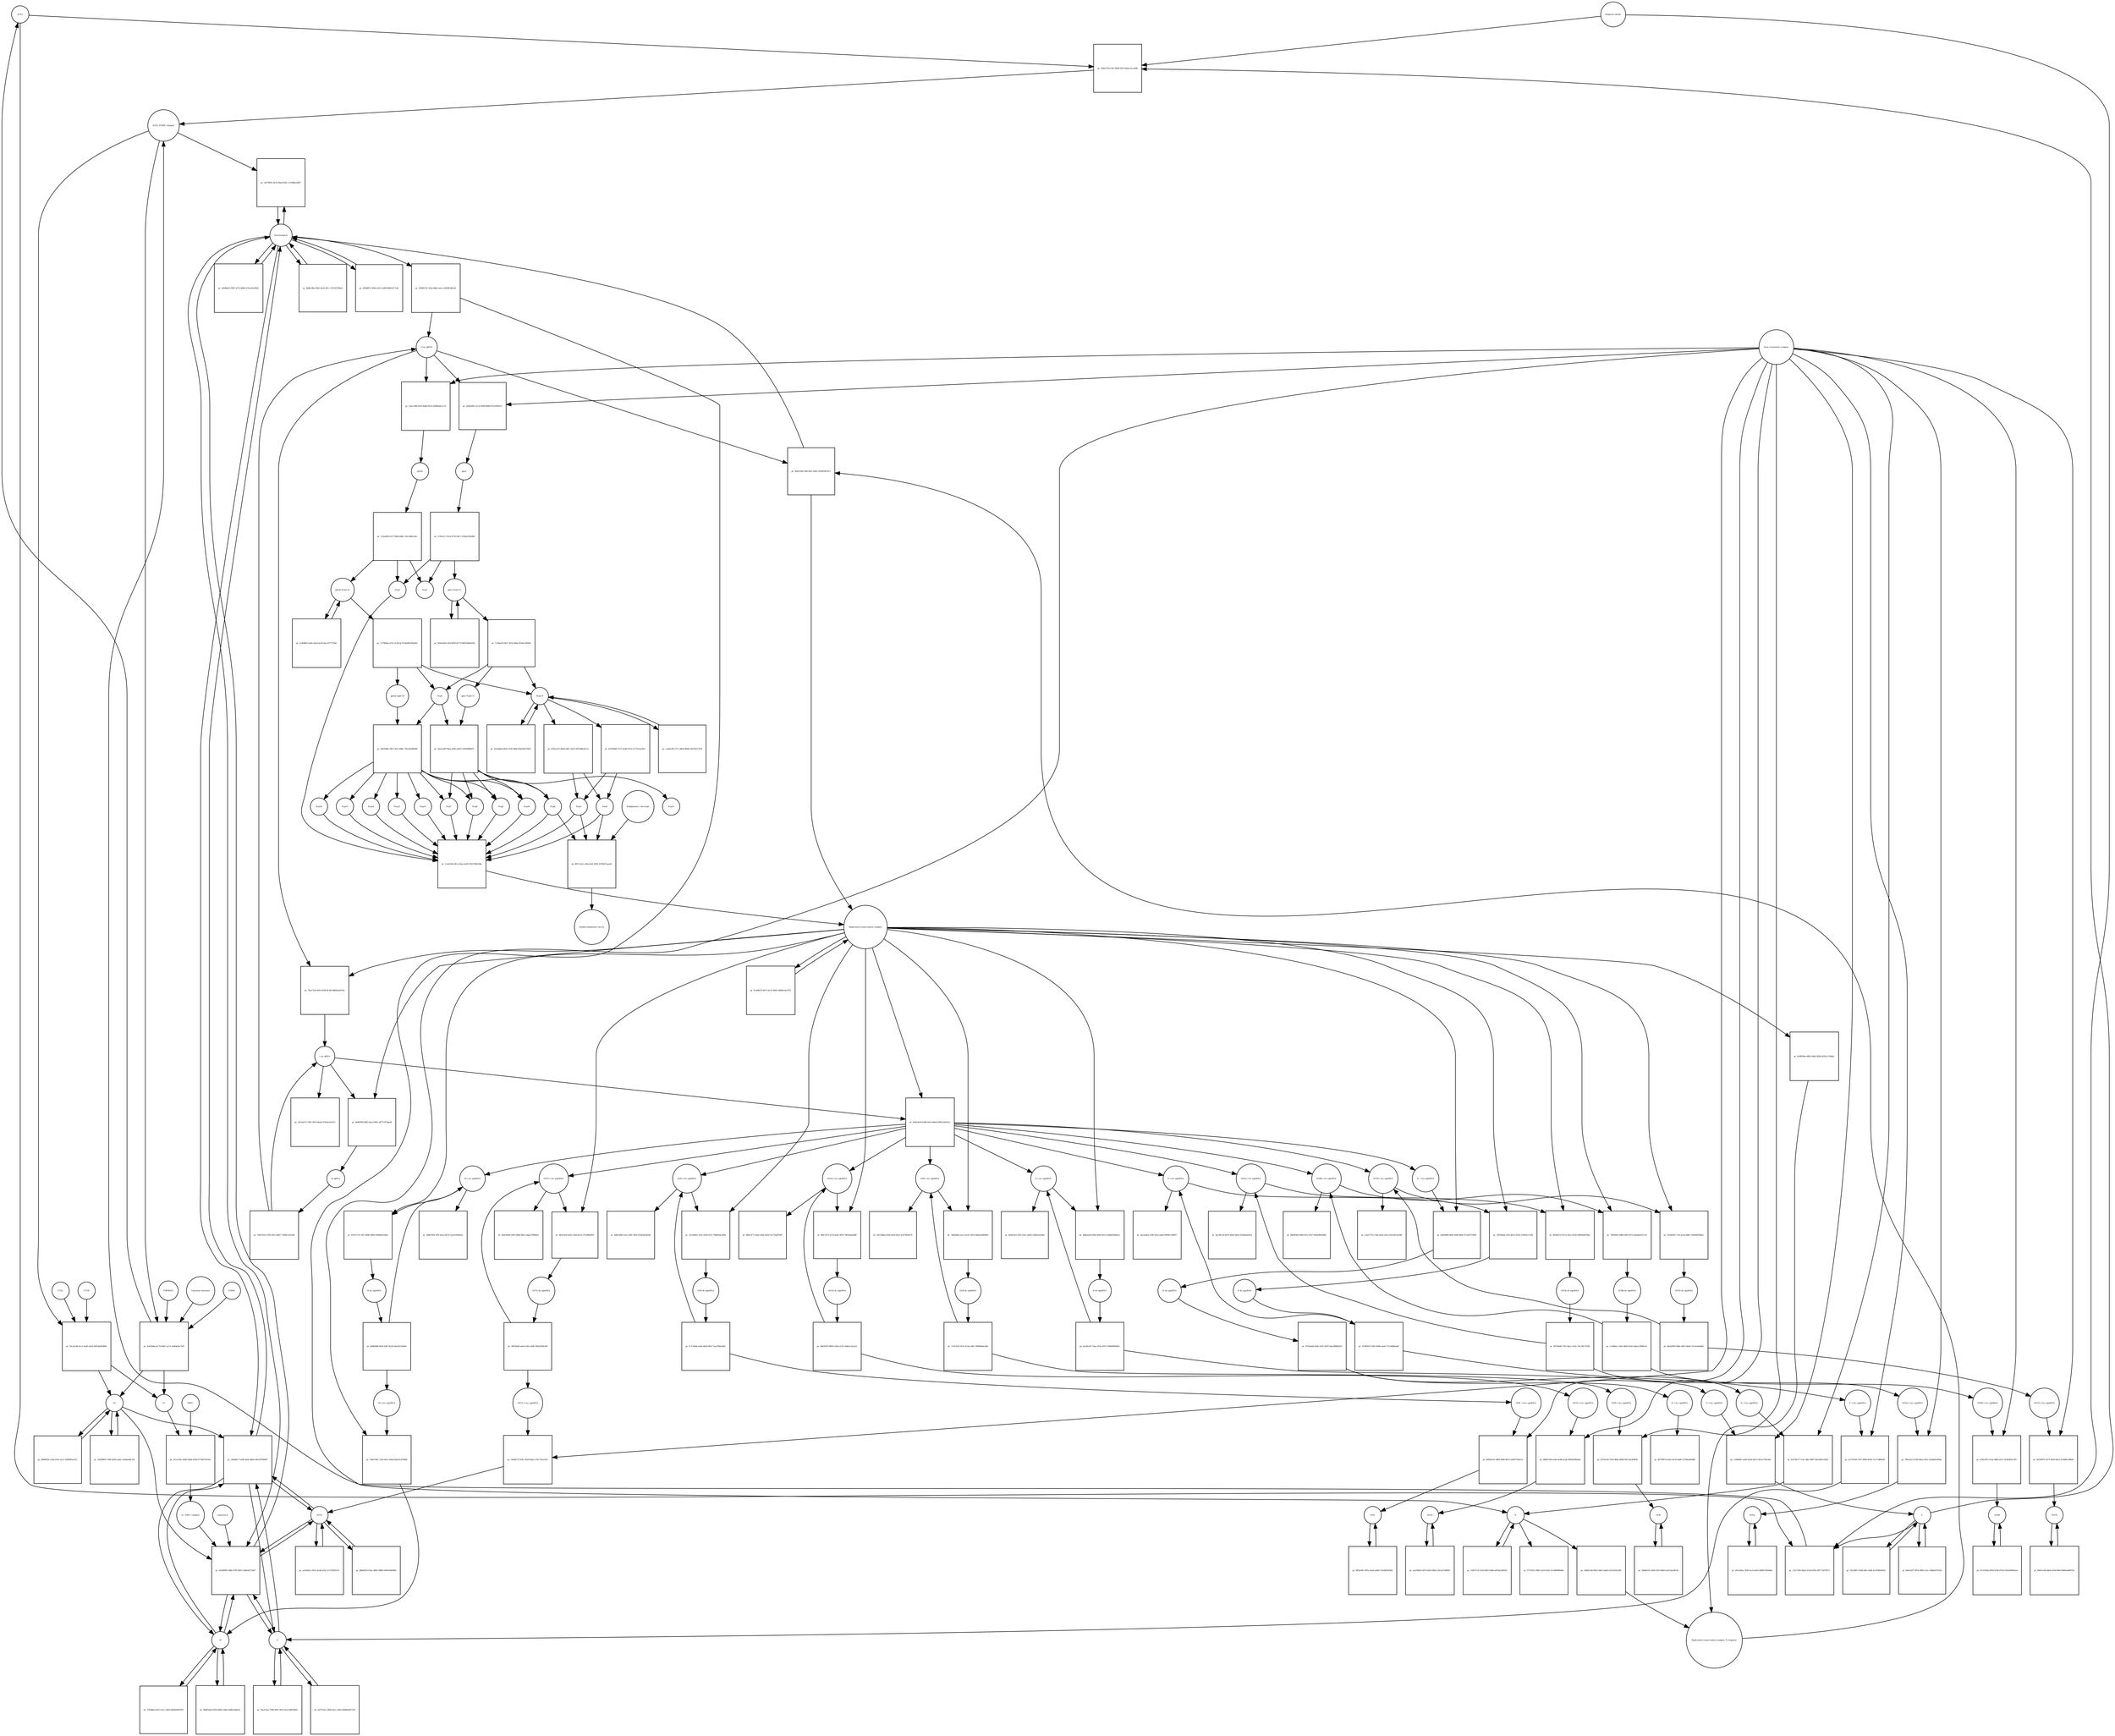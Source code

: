 strict digraph  {
ACE2 [annotation="", bipartite=0, cls=macromolecule, fontsize=4, label=ACE2, shape=circle];
"pr_92de2729-cdfc-4b9d-93e5-8afaa1eca6d6" [annotation="", bipartite=1, cls=process, fontsize=4, label="pr_92de2729-cdfc-4b9d-93e5-8afaa1eca6d6", shape=square];
"ACE2_SPIKE complex" [annotation="", bipartite=0, cls=complex, fontsize=4, label="ACE2_SPIKE complex", shape=circle];
"Heparan sulfate" [annotation="urn_miriam_obo.chebi_CHEBI%3A28815", bipartite=0, cls="simple chemical", fontsize=4, label="Heparan sulfate", shape=circle];
S [annotation=urn_miriam_uniprot_P0DTC2, bipartite=0, cls=macromolecule, fontsize=4, label=S, shape=circle];
Nucleocapsid [annotation="urn_miriam_obo.go_GO%3A0019013", bipartite=0, cls=complex, fontsize=4, label=Nucleocapsid, shape=circle];
"pr_2af7499c-8e35-46ed-82b1-31296be1dbf7" [annotation="", bipartite=1, cls=process, fontsize=4, label="pr_2af7499c-8e35-46ed-82b1-31296be1dbf7", shape=square];
"pr_03c5a1d6-9cc2-4a6f-ad24-2965da693869" [annotation="", bipartite=1, cls=process, fontsize=4, label="pr_03c5a1d6-9cc2-4a6f-ad24-2965da693869", shape=square];
S2 [annotation=urn_miriam_interpro_IPR002552, bipartite=0, cls=macromolecule, fontsize=4, label=S2, shape=circle];
CTSB [annotation="", bipartite=0, cls=macromolecule, fontsize=4, label=CTSB, shape=circle];
CTSL [annotation="", bipartite=0, cls=macromolecule, fontsize=4, label=CTSL, shape=circle];
S1 [annotation=urn_miriam_interpro_IPR002551, bipartite=0, cls=macromolecule, fontsize=4, label=S1, shape=circle];
"pr_115c7d05-8ab2-41dd-b59e-d9717547f073" [annotation="", bipartite=1, cls=process, fontsize=4, label="pr_115c7d05-8ab2-41dd-b59e-d9717547f073", shape=square];
"pr_410090f9-c8db-47f9-9263-238a442756d7" [annotation="", bipartite=1, cls=process, fontsize=4, label="pr_410090f9-c8db-47f9-9263-238a442756d7", shape=square];
cholesterol [annotation="urn_miriam_obo.chebi_CHEBI%3A16113", bipartite=0, cls="simple chemical", fontsize=4, label=cholesterol, shape=circle];
"S1_NRP1 complex" [annotation="", bipartite=0, cls=complex, fontsize=4, label="S1_NRP1 complex", shape=circle];
E [annotation=urn_miriam_uniprot_P0DTC4, bipartite=0, cls=macromolecule, fontsize=4, label=E, shape=circle];
M [annotation=urn_miriam_uniprot_P0DTC5, bipartite=0, cls=macromolecule, fontsize=4, label=M, shape=circle];
Orf7a [annotation=urn_miriam_uniprot_P0DTC7, bipartite=0, cls=macromolecule, fontsize=4, label=Orf7a, shape=circle];
"pr_05460132-162d-4b8e-aaa1-a503853dfc40" [annotation="", bipartite=1, cls=process, fontsize=4, label="pr_05460132-162d-4b8e-aaa1-a503853dfc40", shape=square];
"(+)ss gRNA" [annotation=urn_miriam_refseq_NC_045512, bipartite=0, cls="nucleic acid feature", fontsize=4, label="(+)ss gRNA", shape=circle];
N [annotation=urn_miriam_uniprot_P0DTC9, bipartite=0, cls="macromolecule multimer", fontsize=4, label=N, shape=circle];
"pr_6b80c80e-f902-4a24-9f1c-11fc62578be4" [annotation="", bipartite=1, cls=process, fontsize=4, label="pr_6b80c80e-f902-4a24-9f1c-11fc62578be4", shape=square];
"pr_d93bf87e-209a-42cf-a2d8-ffb603217c8c" [annotation="", bipartite=1, cls=process, fontsize=4, label="pr_d93bf87e-209a-42cf-a2d8-ffb603217c8c", shape=square];
"pr_f7531812-f865-4218-b261-9c5d6686b66e" [annotation="", bipartite=1, cls=process, fontsize=4, label="pr_f7531812-f865-4218-b261-9c5d6686b66e", shape=square];
"pr_c5d071c8-21fd-4087-b44b-a8f3ab1d8303" [annotation="", bipartite=1, cls=process, fontsize=4, label="pr_c5d071c8-21fd-4087-b44b-a8f3ab1d8303", shape=square];
"N (+)ss sgmRNA" [annotation=urn_miriam_ncbigene_43740575, bipartite=0, cls="nucleic acid feature", fontsize=4, label="N (+)ss sgmRNA", shape=circle];
"pr_81278e77-7c6c-4bfc-8897-05e5db513d1b" [annotation="", bipartite=1, cls=process, fontsize=4, label="pr_81278e77-7c6c-4bfc-8897-05e5db513d1b", shape=square];
"Host translation complex" [annotation="urn_miriam_obo.go_GO%3A0070992", bipartite=0, cls=complex, fontsize=4, label="Host translation complex", shape=circle];
"pr_ad38b9e3-9967-471f-b688-47dce34c0822" [annotation="", bipartite=1, cls=process, fontsize=4, label="pr_ad38b9e3-9967-471f-b688-47dce34c0822", shape=square];
"pr_b1d55bbe-8c74-44b7-a27a-3e9fde9a7169" [annotation="", bipartite=1, cls=process, fontsize=4, label="pr_b1d55bbe-8c74-44b7-a27a-3e9fde9a7169", shape=square];
FURIN [annotation="", bipartite=0, cls=macromolecule, fontsize=4, label=FURIN, shape=circle];
TMPRSS2 [annotation="", bipartite=0, cls=macromolecule, fontsize=4, label=TMPRSS2, shape=circle];
"Camostat mesylate" [annotation="urn_miriam_pubchem.compound_2536", bipartite=0, cls="simple chemical", fontsize=4, label="Camostat mesylate", shape=circle];
"pr_fb0b853e-c2d4-433c-a2c1-45fd3feae51c" [annotation="", bipartite=1, cls=process, fontsize=4, label="pr_fb0b853e-c2d4-433c-a2c1-45fd3feae51c", shape=square];
"Replication transcription complex_N oligomer" [annotation="", bipartite=0, cls=complex, fontsize=4, label="Replication transcription complex_N oligomer", shape=circle];
"pr_9041f34b-1f80-4fa1-a685-5fedf59b79c3" [annotation="", bipartite=1, cls=process, fontsize=4, label="pr_9041f34b-1f80-4fa1-a685-5fedf59b79c3", shape=square];
"Replication transcription complex" [annotation="", bipartite=0, cls=complex, fontsize=4, label="Replication transcription complex", shape=circle];
"pr_24afb9c7-e280-426a-88e0-e8e30790b9f7" [annotation="", bipartite=1, cls=process, fontsize=4, label="pr_24afb9c7-e280-426a-88e0-e8e30790b9f7", shape=square];
"pr_7bd36802-576b-4a95-aa62-1e0aba4dc7dc" [annotation="", bipartite=1, cls=process, fontsize=4, label="pr_7bd36802-576b-4a95-aa62-1e0aba4dc7dc", shape=square];
"pp1a Nsp3-11" [annotation=urn_miriam_uniprot_P0DTC1, bipartite=0, cls=macromolecule, fontsize=4, label="pp1a Nsp3-11", shape=circle];
"pr_7c5becf0-d417-4f32-b64e-ff2ebc18039c" [annotation="", bipartite=1, cls=process, fontsize=4, label="pr_7c5becf0-d417-4f32-b64e-ff2ebc18039c", shape=square];
"pp1a Nsp6-11" [annotation=urn_miriam_uniprot_P0DTC1, bipartite=0, cls=macromolecule, fontsize=4, label="pp1a Nsp6-11", shape=circle];
"Nsp3-4" [annotation="urn_miriam_ncbiprotein_YP_009725299|urn_miriam_ncbiprotein_YP_009725300", bipartite=0, cls=macromolecule, fontsize=4, label="Nsp3-4", shape=circle];
Nsp5 [annotation=urn_miriam_ncbiprotein_YP_009725301, bipartite=0, cls="macromolecule multimer", fontsize=4, label=Nsp5, shape=circle];
"Endoplasmic reticulum" [annotation="urn_miriam_obo.go_GO%3A0005783", bipartite=0, cls=complex, fontsize=4, label="Endoplasmic reticulum", shape=circle];
"pr_887c1a22-c49a-4ef1-9f58-1076b57aaa2b" [annotation="", bipartite=1, cls=process, fontsize=4, label="pr_887c1a22-c49a-4ef1-9f58-1076b57aaa2b", shape=square];
"Double-membrane vesicle" [annotation="urn_miriam_obo.go_GO%3A0039718", bipartite=0, cls=complex, fontsize=4, label="Double-membrane vesicle", shape=circle];
Nsp4 [annotation=urn_miriam_ncbiprotein_YP_009725300, bipartite=0, cls=macromolecule, fontsize=4, label=Nsp4, shape=circle];
Nsp3 [annotation=urn_miriam_ncbiprotein_YP_009725299, bipartite=0, cls=macromolecule, fontsize=4, label=Nsp3, shape=circle];
Nsp6 [annotation=urn_miriam_ncbiprotein_YP_009725302, bipartite=0, cls=macromolecule, fontsize=4, label=Nsp6, shape=circle];
"pr_92b22e64-12fd-4639-8173-94025bbb4104" [annotation="", bipartite=1, cls=process, fontsize=4, label="pr_92b22e64-12fd-4639-8173-94025bbb4104", shape=square];
"pr_cae9e285-f771-48a9-80db-a45f7fb11974" [annotation="", bipartite=1, cls=process, fontsize=4, label="pr_cae9e285-f771-48a9-80db-a45f7fb11974", shape=square];
"pp1ab Nsp3-16" [annotation=urn_miriam_uniprot_P0DTD1, bipartite=0, cls=macromolecule, fontsize=4, label="pp1ab Nsp3-16", shape=circle];
"pr_ec4b86f3-ed2e-4ea6-be19-deccd77170a6" [annotation="", bipartite=1, cls=process, fontsize=4, label="pr_ec4b86f3-ed2e-4ea6-be19-deccd77170a6", shape=square];
"pr_1170fd4a-a741-413b-9c70-8eb9d339a042" [annotation="", bipartite=1, cls=process, fontsize=4, label="pr_1170fd4a-a741-413b-9c70-8eb9d339a042", shape=square];
"pp1ab nsp6-16" [annotation=urn_miriam_uniprot_P0DTD1, bipartite=0, cls=macromolecule, fontsize=4, label="pp1ab nsp6-16", shape=circle];
"pr_57fa8bea-82c2-4ccc-bd1f-dfd26e605593" [annotation="", bipartite=1, cls=process, fontsize=4, label="pr_57fa8bea-82c2-4ccc-bd1f-dfd26e605593", shape=square];
"pr_76a1cfaa-759d-4947-847e-0cac5867bb01" [annotation="", bipartite=1, cls=process, fontsize=4, label="pr_76a1cfaa-759d-4947-847e-0cac5867bb01", shape=square];
"pr_bb4a5ef7-0f54-4f06-a31a-1ddbad7f1d24" [annotation="", bipartite=1, cls=process, fontsize=4, label="pr_bb4a5ef7-0f54-4f06-a31a-1ddbad7f1d24", shape=square];
"pr_9bd91de0-9356-4000-a3bb-2ad8a1fb8c01" [annotation="", bipartite=1, cls=process, fontsize=4, label="pr_9bd91de0-9356-4000-a3bb-2ad8a1fb8c01", shape=square];
"pr_a0755321-58d5-42cc-a403-9b40d2a67150" [annotation="", bipartite=1, cls=process, fontsize=4, label="pr_a0755321-58d5-42cc-a403-9b40d2a67150", shape=square];
"pr_f3a18f01-05dd-4f4c-ba8f-4c5f386a9422" [annotation="", bipartite=1, cls=process, fontsize=4, label="pr_f3a18f01-05dd-4f4c-ba8f-4c5f386a9422", shape=square];
"pr_ac8e062c-81b1-4cd6-a5ef-213720f503c5" [annotation="", bipartite=1, cls=process, fontsize=4, label="pr_ac8e062c-81b1-4cd6-a5ef-213720f503c5", shape=square];
Orf6 [annotation=urn_miriam_uniprot_P0DTC6, bipartite=0, cls=macromolecule, fontsize=4, label=Orf6, shape=circle];
"pr_8f62e69c-995c-4eed-a49b-7fa38493436d" [annotation="", bipartite=1, cls=process, fontsize=4, label="pr_8f62e69c-995c-4eed-a49b-7fa38493436d", shape=square];
Orf3a [annotation=urn_miriam_uniprot_P0DTC3, bipartite=0, cls=macromolecule, fontsize=4, label=Orf3a, shape=circle];
"pr_601a38aa-764f-4ccb-ab45-bb981345b0da" [annotation="", bipartite=1, cls=process, fontsize=4, label="pr_601a38aa-764f-4ccb-ab45-bb981345b0da", shape=square];
Orf8 [annotation=urn_miriam_uniprot_P0DTC8, bipartite=0, cls=macromolecule, fontsize=4, label=Orf8, shape=circle];
"pr_58bdb1f4-5eb6-4355-84b3-eaf1d2e38e3b" [annotation="", bipartite=1, cls=process, fontsize=4, label="pr_58bdb1f4-5eb6-4355-84b3-eaf1d2e38e3b", shape=square];
Orf9b [annotation=urn_miriam_uniprot_P0DTD2, bipartite=0, cls=macromolecule, fontsize=4, label=Orf9b, shape=circle];
"pr_d7c035bd-4050-4706-87d5-625e06066aad" [annotation="", bipartite=1, cls=process, fontsize=4, label="pr_d7c035bd-4050-4706-87d5-625e06066aad", shape=square];
Orf14 [annotation=urn_miriam_uniprot_P0DTD3, bipartite=0, cls=macromolecule, fontsize=4, label=Orf14, shape=circle];
"pr_eac89b26-4470-4435-8bd1-d5c6a75df683" [annotation="", bipartite=1, cls=process, fontsize=4, label="pr_eac89b26-4470-4435-8bd1-d5c6a75df683", shape=square];
Orf7b [annotation=urn_miriam_uniprot_P0DTD8, bipartite=0, cls=macromolecule, fontsize=4, label=Orf7b, shape=circle];
"pr_6405ca46-ddeb-4434-88ef-6bb9ea8d979c" [annotation="", bipartite=1, cls=process, fontsize=4, label="pr_6405ca46-ddeb-4434-88ef-6bb9ea8d979c", shape=square];
"pr_d8bef918-63ea-4683-9880-e9041046f0dd" [annotation="", bipartite=1, cls=process, fontsize=4, label="pr_d8bef918-63ea-4683-9880-e9041046f0dd", shape=square];
"M (+)ss sgmRNA" [annotation="", bipartite=0, cls="nucleic acid feature", fontsize=4, label="M (+)ss sgmRNA", shape=circle];
"pr_70da794a-72e0-44ce-93a8-9ab33cd7b9bd" [annotation="", bipartite=1, cls=process, fontsize=4, label="pr_70da794a-72e0-44ce-93a8-9ab33cd7b9bd", shape=square];
"E (+)ss sgmRNA" [annotation="", bipartite=0, cls="nucleic acid feature", fontsize=4, label="E (+)ss sgmRNA", shape=circle];
"pr_2c27014d-7457-4946-8cb9-72c7cdf8fe4f" [annotation="", bipartite=1, cls=process, fontsize=4, label="pr_2c27014d-7457-4946-8cb9-72c7cdf8fe4f", shape=square];
"S (+)ss sgmRNA" [annotation="", bipartite=0, cls="nucleic acid feature", fontsize=4, label="S (+)ss sgmRNA", shape=circle];
"pr_ce844fdc-aa60-45e6-bb13-30e1e73b15be" [annotation="", bipartite=1, cls=process, fontsize=4, label="pr_ce844fdc-aa60-45e6-bb13-30e1e73b15be", shape=square];
"Orf7a (+)ss sgmRNA" [annotation="", bipartite=0, cls="nucleic acid feature", fontsize=4, label="Orf7a (+)ss sgmRNA", shape=circle];
"pr_1de8b773-93fc-45e0-84a3-c18c755a1422" [annotation="", bipartite=1, cls=process, fontsize=4, label="pr_1de8b773-93fc-45e0-84a3-c18c755a1422", shape=square];
"Orf6  (+)ss sgmRNA" [annotation="", bipartite=0, cls="nucleic acid feature", fontsize=4, label="Orf6  (+)ss sgmRNA", shape=circle];
"pr_6d5de510-28b6-4840-8fc0-2edf573b41cb" [annotation="", bipartite=1, cls=process, fontsize=4, label="pr_6d5de510-28b6-4840-8fc0-2edf573b41cb", shape=square];
"Orf3a (+)ss sgmRNA" [annotation="", bipartite=0, cls="nucleic acid feature", fontsize=4, label="Orf3a (+)ss sgmRNA", shape=circle];
"pr_7fbee2a3-d744-46ea-93a1-d22bb6cf85ba" [annotation="", bipartite=1, cls=process, fontsize=4, label="pr_7fbee2a3-d744-46ea-93a1-d22bb6cf85ba", shape=square];
"Orf8 (+)ss sgmRNA" [annotation="", bipartite=0, cls="nucleic acid feature", fontsize=4, label="Orf8 (+)ss sgmRNA", shape=circle];
"pr_f5541e5d-7454-4b6e-80b0-687a3e26983b" [annotation="", bipartite=1, cls=process, fontsize=4, label="pr_f5541e5d-7454-4b6e-80b0-687a3e26983b", shape=square];
"Orf9b (+)ss sgmRNA" [annotation="", bipartite=0, cls="nucleic acid feature", fontsize=4, label="Orf9b (+)ss sgmRNA", shape=circle];
"pr_e59a1952-41ae-48d2-b27c-d14e0b3ccff2" [annotation="", bipartite=1, cls=process, fontsize=4, label="pr_e59a1952-41ae-48d2-b27c-d14e0b3ccff2", shape=square];
"Orf14 (+)ss sgmRNA" [annotation="", bipartite=0, cls="nucleic acid feature", fontsize=4, label="Orf14 (+)ss sgmRNA", shape=circle];
"pr_db6913d5-ee8a-4e68-acd4-81fb4254ba6d" [annotation="", bipartite=1, cls=process, fontsize=4, label="pr_db6913d5-ee8a-4e68-acd4-81fb4254ba6d", shape=square];
"Orf7b (+)ss sgmRNA" [annotation="", bipartite=0, cls="nucleic acid feature", fontsize=4, label="Orf7b (+)ss sgmRNA", shape=circle];
"pr_94356075-2f71-40af-9ec0-2c0496c3866d" [annotation="", bipartite=1, cls=process, fontsize=4, label="pr_94356075-2f71-40af-9ec0-2c0496c3866d", shape=square];
"(-)ss gRNA" [annotation=urn_miriam_refseq_NC_045512, bipartite=0, cls="nucleic acid feature", fontsize=4, label="(-)ss gRNA", shape=circle];
"pr_2b7ea672-7b9c-4419-8aa8-374c6e1b147c" [annotation="", bipartite=1, cls=process, fontsize=4, label="pr_2b7ea672-7b9c-4419-8aa8-374c6e1b147c", shape=square];
"pr_e9b65c4d-9632-44b1-bab8-a3512643cf80" [annotation="", bipartite=1, cls=process, fontsize=4, label="pr_e9b65c4d-9632-44b1-bab8-a3512643cf80", shape=square];
"pr_7ba172ef-491d-4354-8c48-08dd5eaf210a" [annotation="", bipartite=1, cls=process, fontsize=4, label="pr_7ba172ef-491d-4354-8c48-08dd5eaf210a", shape=square];
"M (-)ss sgmRNA" [annotation=urn_miriam_ncbigene_43740571, bipartite=0, cls="nucleic acid feature", fontsize=4, label="M (-)ss sgmRNA", shape=circle];
"pr_a9bb7095-3f5f-4e1a-b974-5a1d145db5a5" [annotation="", bipartite=1, cls=process, fontsize=4, label="pr_a9bb7095-3f5f-4e1a-b974-5a1d145db5a5", shape=square];
"E (-)ss sgmRNA" [annotation=urn_miriam_ncbigene_43740570, bipartite=0, cls="nucleic acid feature", fontsize=4, label="E (-)ss sgmRNA", shape=circle];
"pr_ab12a8e6-149f-432a-a6eb-f0696c168957" [annotation="", bipartite=1, cls=process, fontsize=4, label="pr_ab12a8e6-149f-432a-a6eb-f0696c168957", shape=square];
"S (-)ss sgmRNA" [annotation="", bipartite=0, cls="nucleic acid feature", fontsize=4, label="S (-)ss sgmRNA", shape=circle];
"pr_deb9c422-f5f5-43ac-a858-ce0bfa2429ef" [annotation="", bipartite=1, cls=process, fontsize=4, label="pr_deb9c422-f5f5-43ac-a858-ce0bfa2429ef", shape=square];
"Orf7a (-)ss sgmRNA" [annotation="", bipartite=0, cls="nucleic acid feature", fontsize=4, label="Orf7a (-)ss sgmRNA", shape=circle];
"pr_de0cd49d-2403-49be-8fb1-a4ae2780092e" [annotation="", bipartite=1, cls=process, fontsize=4, label="pr_de0cd49d-2403-49be-8fb1-a4ae2780092e", shape=square];
"Orf6 (-)ss sgmRNA" [annotation="", bipartite=0, cls="nucleic acid feature", fontsize=4, label="Orf6 (-)ss sgmRNA", shape=circle];
"pr_6dbc5b8f-e14c-428c-9935-f5045822ba8f" [annotation="", bipartite=1, cls=process, fontsize=4, label="pr_6dbc5b8f-e14c-428c-9935-f5045822ba8f", shape=square];
"Orf3a (-)ss sgmRNA" [annotation="", bipartite=0, cls="nucleic acid feature", fontsize=4, label="Orf3a (-)ss sgmRNA", shape=circle];
"pr_bec96c56-8076-48e9-9a9f-6256bfa42fcb" [annotation="", bipartite=1, cls=process, fontsize=4, label="pr_bec96c56-8076-48e9-9a9f-6256bfa42fcb", shape=square];
"Orf8 (-)ss sgmRNA" [annotation="", bipartite=0, cls="nucleic acid feature", fontsize=4, label="Orf8 (-)ss sgmRNA", shape=circle];
"pr_4457adba-63d4-4e6f-b522-fa3f78fa0f79" [annotation="", bipartite=1, cls=process, fontsize=4, label="pr_4457adba-63d4-4e6f-b522-fa3f78fa0f79", shape=square];
"Orf9b (-)ss sgmRNA" [annotation="", bipartite=0, cls="nucleic acid feature", fontsize=4, label="Orf9b (-)ss sgmRNA", shape=circle];
"pr_f8d583b9-46f8-4f1e-9527-0faa084568fb" [annotation="", bipartite=1, cls=process, fontsize=4, label="pr_f8d583b9-46f8-4f1e-9527-0faa084568fb", shape=square];
"Orf14 (-)ss sgmRNA" [annotation="", bipartite=0, cls="nucleic acid feature", fontsize=4, label="Orf14 (-)ss sgmRNA", shape=circle];
"pr_96bc9171-b0af-434e-bf34-c4c75adf7b67" [annotation="", bipartite=1, cls=process, fontsize=4, label="pr_96bc9171-b0af-434e-bf34-c4c75adf7b67", shape=square];
"Orf7b (-)ss sgmRNA" [annotation="", bipartite=0, cls="nucleic acid feature", fontsize=4, label="Orf7b (-)ss sgmRNA", shape=circle];
"pr_e3ae7753-1344-4e85-a91a-435cbfceb388" [annotation="", bipartite=1, cls=process, fontsize=4, label="pr_e3ae7753-1344-4e85-a91a-435cbfceb388", shape=square];
"pr_bb4f2656-dbf1-4aa3-895c-4f77cd72dadd" [annotation="", bipartite=1, cls=process, fontsize=4, label="pr_bb4f2656-dbf1-4aa3-895c-4f77cd72dadd", shape=square];
"ds gRNA" [annotation=urn_miriam_refseq_NC_045512, bipartite=0, cls="nucleic acid feature", fontsize=4, label="ds gRNA", shape=circle];
"pr_85107176-33f1-489e-900b-0589b45cb6ef" [annotation="", bipartite=1, cls=process, fontsize=4, label="pr_85107176-33f1-489e-900b-0589b45cb6ef", shape=square];
"M ds sgmRNA" [annotation="", bipartite=0, cls="nucleic acid feature", fontsize=4, label="M ds sgmRNA", shape=circle];
"pr_293584ad-15f3-4b53-915d-219fb5cc530f" [annotation="", bipartite=1, cls=process, fontsize=4, label="pr_293584ad-15f3-4b53-915d-219fb5cc530f", shape=square];
"E ds sgmRNA" [annotation="", bipartite=0, cls="nucleic acid feature", fontsize=4, label="E ds sgmRNA", shape=circle];
"pr_48fbaee8-649e-40a9-b913-a64be636b6c2" [annotation="", bipartite=1, cls=process, fontsize=4, label="pr_48fbaee8-649e-40a9-b913-a64be636b6c2", shape=square];
"S ds sgmRNA" [annotation="", bipartite=0, cls="nucleic acid feature", fontsize=4, label="S ds sgmRNA", shape=circle];
"pr_881fcbc8-6ebc-45fd-8e33-37fc8fbf2ff3" [annotation="", bipartite=1, cls=process, fontsize=4, label="pr_881fcbc8-6ebc-45fd-8e33-37fc8fbf2ff3", shape=square];
"Orf7a ds sgmRNA" [annotation="", bipartite=0, cls="nucleic acid feature", fontsize=4, label="Orf7a ds sgmRNA", shape=circle];
"pr_2e10dd03-12d1-43fd-9125-76b905ae3f6d" [annotation="", bipartite=1, cls=process, fontsize=4, label="pr_2e10dd03-12d1-43fd-9125-76b905ae3f6d", shape=square];
"Orf6 ds sgmRNA" [annotation="", bipartite=0, cls="nucleic acid feature", fontsize=4, label="Orf6 ds sgmRNA", shape=circle];
"pr_4656d7c6-637a-442c-835b-e883fe6d76be" [annotation="", bipartite=1, cls=process, fontsize=4, label="pr_4656d7c6-637a-442c-835b-e883fe6d76be", shape=square];
"Orf3a ds sgmRNA" [annotation="", bipartite=0, cls="nucleic acid feature", fontsize=4, label="Orf3a ds sgmRNA", shape=circle];
"pr_7d63b8b2-aec3-4c6c-9d55-6be6ee960b93" [annotation="", bipartite=1, cls=process, fontsize=4, label="pr_7d63b8b2-aec3-4c6c-9d55-6be6ee960b93", shape=square];
"Orf8 ds sgmRNA" [annotation="", bipartite=0, cls="nucleic acid feature", fontsize=4, label="Orf8 ds sgmRNA", shape=circle];
"pr_78385bf2-8984-49f3-857a-bbe8a8551531" [annotation="", bipartite=1, cls=process, fontsize=4, label="pr_78385bf2-8984-49f3-857a-bbe8a8551531", shape=square];
"Orf9b ds sgmRNA" [annotation="", bipartite=0, cls="nucleic acid feature", fontsize=4, label="Orf9b ds sgmRNA", shape=circle];
"pr_9bb73f7e-fe7d-4a62-9f36-74f02ebe8d8f" [annotation="", bipartite=1, cls=process, fontsize=4, label="pr_9bb73f7e-fe7d-4a62-9f36-74f02ebe8d8f", shape=square];
"Orf14 ds sgmRNA" [annotation="", bipartite=0, cls="nucleic acid feature", fontsize=4, label="Orf14 ds sgmRNA", shape=circle];
"pr_5f24456f-c742-41ab-9d8c-52609d9586ac" [annotation="", bipartite=1, cls=process, fontsize=4, label="pr_5f24456f-c742-41ab-9d8c-52609d9586ac", shape=square];
"Orf7b ds sgmRNA" [annotation="", bipartite=0, cls="nucleic acid feature", fontsize=4, label="Orf7b ds sgmRNA", shape=circle];
"pr_7db37b53-27b5-4012-8867-7b446732254b" [annotation="", bipartite=1, cls=process, fontsize=4, label="pr_7db37b53-27b5-4012-8867-7b446732254b", shape=square];
"pr_498fdd40-f658-4287-8e26-b4e3f2109a9e" [annotation="", bipartite=1, cls=process, fontsize=4, label="pr_498fdd40-f658-4287-8e26-b4e3f2109a9e", shape=square];
"pr_974f6419-3385-4696-a6a6-7511dd9bedef" [annotation="", bipartite=1, cls=process, fontsize=4, label="pr_974f6419-3385-4696-a6a6-7511dd9bedef", shape=square];
"pr_dc3decf6-73ae-453a-9167-93460f904091" [annotation="", bipartite=1, cls=process, fontsize=4, label="pr_dc3decf6-73ae-453a-9167-93460f904091", shape=square];
"pr_3f818e00-a6e0-4302-af4b-7bfb529d2300" [annotation="", bipartite=1, cls=process, fontsize=4, label="pr_3f818e00-a6e0-4302-af4b-7bfb529d2300", shape=square];
"pr_fc7c4944-ae64-4829-961f-7acd78dc4061" [annotation="", bipartite=1, cls=process, fontsize=4, label="pr_fc7c4944-ae64-4829-961f-7acd78dc4061", shape=square];
"pr_367f44d6-72f3-4dc2-a524-7efc38173356" [annotation="", bipartite=1, cls=process, fontsize=4, label="pr_367f44d6-72f3-4dc2-a524-7efc38173356", shape=square];
"pr_57e47b52-ff16-412d-a38e-7690d9abe28b" [annotation="", bipartite=1, cls=process, fontsize=4, label="pr_57e47b52-ff16-412d-a38e-7690d9abe28b", shape=square];
"pr_c1a8fbec-1642-4b03-8cb5-4daea7b98a7d" [annotation="", bipartite=1, cls=process, fontsize=4, label="pr_c1a8fbec-1642-4b03-8cb5-4daea7b98a7d", shape=square];
"pr_d065047f-8683-43a9-a23f-c6bb2c2ea2a5" [annotation="", bipartite=1, cls=process, fontsize=4, label="pr_d065047f-8683-43a9-a23f-c6bb2c2ea2a5", shape=square];
"pr_d0eef9b9-908e-4087-b6d4-75c0c6da9bf3" [annotation="", bipartite=1, cls=process, fontsize=4, label="pr_d0eef9b9-908e-4087-b6d4-75c0c6da9bf3", shape=square];
"N  (-)ss sgmRNA" [annotation=urn_miriam_ncbigene_43740575, bipartite=0, cls="nucleic acid feature", fontsize=4, label="N  (-)ss sgmRNA", shape=circle];
"pr_fa4d3890-8f83-40df-8dd2-972387376f9f" [annotation="", bipartite=1, cls=process, fontsize=4, label="pr_fa4d3890-8f83-40df-8dd2-972387376f9f", shape=square];
"N ds sgmRNA" [annotation="", bipartite=0, cls="nucleic acid feature", fontsize=4, label="N ds sgmRNA", shape=circle];
"pr_9791ba06-6ed2-4c87-8297-b6cdf8d6f225" [annotation="", bipartite=1, cls=process, fontsize=4, label="pr_9791ba06-6ed2-4c87-8297-b6cdf8d6f225", shape=square];
"N (-)ss sgmRNA" [annotation="", bipartite=0, cls="nucleic acid feature", fontsize=4, label="N (-)ss sgmRNA", shape=circle];
pp1ab [annotation=urn_miriam_uniprot_P0DTD1, bipartite=0, cls=macromolecule, fontsize=4, label=pp1ab, shape=circle];
"pr_152aef49-a527-4b04-bdbc-54ccfd0ec8ac" [annotation="", bipartite=1, cls=process, fontsize=4, label="pr_152aef49-a527-4b04-bdbc-54ccfd0ec8ac", shape=square];
Nsp2 [annotation=urn_miriam_ncbiprotein_YP_009725298, bipartite=0, cls=macromolecule, fontsize=4, label=Nsp2, shape=circle];
Nsp1 [annotation=urn_miriam_ncbiprotein_YP_009725297, bipartite=0, cls=macromolecule, fontsize=4, label=Nsp1, shape=circle];
pp1a [annotation=urn_miriam_uniprot_P0DTC1, bipartite=0, cls=macromolecule, fontsize=4, label=pp1a, shape=circle];
"pr_f135e511-55cd-4720-9dc1-525be354a49d" [annotation="", bipartite=1, cls=process, fontsize=4, label="pr_f135e511-55cd-4720-9dc1-525be354a49d", shape=square];
"pr_feee48a6-d63a-47d2-94bf-65d245475b92" [annotation="", bipartite=1, cls=process, fontsize=4, label="pr_feee48a6-d63a-47d2-94bf-65d245475b92", shape=square];
"pr_0337bb60-7217-4a40-97e0-5c7315ae2fe1" [annotation="", bipartite=1, cls=process, fontsize=4, label="pr_0337bb60-7217-4a40-97e0-5c7315ae2fe1", shape=square];
"pr_87ba5c25-96e8-4461-a625-2f9748de9ccd" [annotation="", bipartite=1, cls=process, fontsize=4, label="pr_87ba5c25-96e8-4461-a625-2f9748de9ccd", shape=square];
"pr_52ea22f9-59ea-4305-a693-cf566386b07f" [annotation="", bipartite=1, cls=process, fontsize=4, label="pr_52ea22f9-59ea-4305-a693-cf566386b07f", shape=square];
Nsp7 [annotation=urn_miriam_ncbiprotein_YP_009725303, bipartite=0, cls=macromolecule, fontsize=4, label=Nsp7, shape=circle];
Nsp8 [annotation=urn_miriam_ncbiprotein_YP_009725304, bipartite=0, cls=macromolecule, fontsize=4, label=Nsp8, shape=circle];
Nsp9 [annotation=urn_miriam_ncbiprotein_YP_009725305, bipartite=0, cls=macromolecule, fontsize=4, label=Nsp9, shape=circle];
Nsp10 [annotation=urn_miriam_ncbiprotein_YP_009725306, bipartite=0, cls=macromolecule, fontsize=4, label=Nsp10, shape=circle];
Nsp11 [annotation=urn_miriam_ncbiprotein_YP_009725312, bipartite=0, cls=macromolecule, fontsize=4, label=Nsp11, shape=circle];
"pr_38e304bc-9fe7-4fc3-9d8c-795cbb38b048" [annotation="", bipartite=1, cls=process, fontsize=4, label="pr_38e304bc-9fe7-4fc3-9d8c-795cbb38b048", shape=square];
Nsp13 [annotation=urn_miriam_ncbiprotein_YP_009725308, bipartite=0, cls=macromolecule, fontsize=4, label=Nsp13, shape=circle];
Nsp12 [annotation=urn_miriam_ncbiprotein_YP_009725307, bipartite=0, cls=macromolecule, fontsize=4, label=Nsp12, shape=circle];
Nsp16 [annotation=urn_miriam_ncbiprotein_YP_009725311, bipartite=0, cls=macromolecule, fontsize=4, label=Nsp16, shape=circle];
Nsp15 [annotation=urn_miriam_ncbiprotein_YP_009725310, bipartite=0, cls=macromolecule, fontsize=4, label=Nsp15, shape=circle];
Nsp14 [annotation=urn_miriam_ncbiprotein_YP_009725309, bipartite=0, cls=macromolecule, fontsize=4, label=Nsp14, shape=circle];
"pr_7ca019e9-0fc2-42aa-a630-39237f48c9da" [annotation="", bipartite=1, cls=process, fontsize=4, label="pr_7ca019e9-0fc2-42aa-a630-39237f48c9da", shape=square];
"pr_a6442d9c-e1cd-4186-8b88-f15cef65fcfc" [annotation="", bipartite=1, cls=process, fontsize=4, label="pr_a6442d9c-e1cd-4186-8b88-f15cef65fcfc", shape=square];
"pr_c0acc69b-efc6-4ad6-9e33-d2d0ba421cc6" [annotation="", bipartite=1, cls=process, fontsize=4, label="pr_c0acc69b-efc6-4ad6-9e33-d2d0ba421cc6", shape=square];
"pr_4b79387e-b55e-45c8-9a86-c074bebe0d8b" [annotation="", bipartite=1, cls=process, fontsize=4, label="pr_4b79387e-b55e-45c8-9a86-c074bebe0d8b", shape=square];
"pr_9ca94674-b073-4c25-9b81-0db9e2aa7b7f" [annotation="", bipartite=1, cls=process, fontsize=4, label="pr_9ca94674-b073-4c25-9b81-0db9e2aa7b7f", shape=square];
"pr_8c88566a-d983-44b2-826b-b53fcc138a8c" [annotation="", bipartite=1, cls=process, fontsize=4, label="pr_8c88566a-d983-44b2-826b-b53fcc138a8c", shape=square];
"pr_b3bc64c8-b3d8-44c0-b6e8-43f621a833a3" [annotation="", bipartite=1, cls=process, fontsize=4, label="pr_b3bc64c8-b3d8-44c0-b6e8-43f621a833a3", shape=square];
"pr_01ce1441-0ebd-48a4-bc9d-977d4579218c" [annotation="", bipartite=1, cls=process, fontsize=4, label="pr_01ce1441-0ebd-48a4-bc9d-977d4579218c", shape=square];
NRP1 [annotation="", bipartite=0, cls=macromolecule, fontsize=4, label=NRP1, shape=circle];
ACE2 -> "pr_92de2729-cdfc-4b9d-93e5-8afaa1eca6d6"  [annotation="", interaction_type=consumption];
ACE2 -> "pr_115c7d05-8ab2-41dd-b59e-d9717547f073"  [annotation="", interaction_type=consumption];
"pr_92de2729-cdfc-4b9d-93e5-8afaa1eca6d6" -> "ACE2_SPIKE complex"  [annotation="", interaction_type=production];
"ACE2_SPIKE complex" -> "pr_2af7499c-8e35-46ed-82b1-31296be1dbf7"  [annotation="urn_miriam_pubmed_32142651|urn_miriam_pubmed_32094589|urn_miriam_taxonomy_2697049", interaction_type=stimulation];
"ACE2_SPIKE complex" -> "pr_03c5a1d6-9cc2-4a6f-ad24-2965da693869"  [annotation="", interaction_type=consumption];
"ACE2_SPIKE complex" -> "pr_b1d55bbe-8c74-44b7-a27a-3e9fde9a7169"  [annotation="", interaction_type=consumption];
"Heparan sulfate" -> "pr_92de2729-cdfc-4b9d-93e5-8afaa1eca6d6"  [annotation="urn_miriam_pubmed_32142651|urn_miriam_pubmed_32094589|urn_miriam_taxonomy_2697049|urn_miriam_pubmed_32970989", interaction_type=stimulation];
"Heparan sulfate" -> "pr_115c7d05-8ab2-41dd-b59e-d9717547f073"  [annotation="urn_miriam_pubmed_32142651|urn_miriam_pubmed_32094589|urn_miriam_taxonomy_2697049|urn_miriam_pubmed_32155444|urn_miriam_pubmed_32970989", interaction_type=stimulation];
S -> "pr_92de2729-cdfc-4b9d-93e5-8afaa1eca6d6"  [annotation="", interaction_type=consumption];
S -> "pr_115c7d05-8ab2-41dd-b59e-d9717547f073"  [annotation="", interaction_type=consumption];
S -> "pr_bb4a5ef7-0f54-4f06-a31a-1ddbad7f1d24"  [annotation="", interaction_type=consumption];
S -> "pr_f3a18f01-05dd-4f4c-ba8f-4c5f386a9422"  [annotation="", interaction_type=consumption];
Nucleocapsid -> "pr_2af7499c-8e35-46ed-82b1-31296be1dbf7"  [annotation="", interaction_type=consumption];
Nucleocapsid -> "pr_410090f9-c8db-47f9-9263-238a442756d7"  [annotation="", interaction_type=consumption];
Nucleocapsid -> "pr_05460132-162d-4b8e-aaa1-a503853dfc40"  [annotation="", interaction_type=consumption];
Nucleocapsid -> "pr_6b80c80e-f902-4a24-9f1c-11fc62578be4"  [annotation="", interaction_type=consumption];
Nucleocapsid -> "pr_d93bf87e-209a-42cf-a2d8-ffb603217c8c"  [annotation="", interaction_type=consumption];
Nucleocapsid -> "pr_ad38b9e3-9967-471f-b688-47dce34c0822"  [annotation="", interaction_type=consumption];
Nucleocapsid -> "pr_24afb9c7-e280-426a-88e0-e8e30790b9f7"  [annotation="", interaction_type=consumption];
"pr_2af7499c-8e35-46ed-82b1-31296be1dbf7" -> Nucleocapsid  [annotation="", interaction_type=production];
"pr_03c5a1d6-9cc2-4a6f-ad24-2965da693869" -> S2  [annotation="", interaction_type=production];
"pr_03c5a1d6-9cc2-4a6f-ad24-2965da693869" -> S1  [annotation="", interaction_type=production];
S2 -> "pr_410090f9-c8db-47f9-9263-238a442756d7"  [annotation="urn_miriam_pubmed_32142651|urn_miriam_pubmed_32094589|urn_miriam_pubmed_32047258|urn_miriam_taxonomy_2697049|urn_miriam_pubmed_32944968", interaction_type=stimulation];
S2 -> "pr_fb0b853e-c2d4-433c-a2c1-45fd3feae51c"  [annotation="", interaction_type=consumption];
S2 -> "pr_24afb9c7-e280-426a-88e0-e8e30790b9f7"  [annotation="urn_miriam_pubmed_32142651|urn_miriam_pubmed_32047258|urn_miriam_taxonomy_2697049", interaction_type=stimulation];
S2 -> "pr_7bd36802-576b-4a95-aa62-1e0aba4dc7dc"  [annotation="", interaction_type=consumption];
CTSB -> "pr_03c5a1d6-9cc2-4a6f-ad24-2965da693869"  [annotation="urn_miriam_pubmed_32142651|urn_miriam_taxonomy_2697049", interaction_type=catalysis];
CTSL -> "pr_03c5a1d6-9cc2-4a6f-ad24-2965da693869"  [annotation="urn_miriam_pubmed_32142651|urn_miriam_taxonomy_2697049", interaction_type=catalysis];
S1 -> "pr_01ce1441-0ebd-48a4-bc9d-977d4579218c"  [annotation="", interaction_type=consumption];
"pr_115c7d05-8ab2-41dd-b59e-d9717547f073" -> "ACE2_SPIKE complex"  [annotation="", interaction_type=production];
"pr_410090f9-c8db-47f9-9263-238a442756d7" -> Nucleocapsid  [annotation="", interaction_type=production];
"pr_410090f9-c8db-47f9-9263-238a442756d7" -> E  [annotation="", interaction_type=production];
"pr_410090f9-c8db-47f9-9263-238a442756d7" -> M  [annotation="", interaction_type=production];
"pr_410090f9-c8db-47f9-9263-238a442756d7" -> Orf7a  [annotation="", interaction_type=production];
cholesterol -> "pr_410090f9-c8db-47f9-9263-238a442756d7"  [annotation="urn_miriam_pubmed_32142651|urn_miriam_pubmed_32094589|urn_miriam_pubmed_32047258|urn_miriam_taxonomy_2697049|urn_miriam_pubmed_32944968", interaction_type=stimulation];
"S1_NRP1 complex" -> "pr_410090f9-c8db-47f9-9263-238a442756d7"  [annotation="urn_miriam_pubmed_32142651|urn_miriam_pubmed_32094589|urn_miriam_pubmed_32047258|urn_miriam_taxonomy_2697049|urn_miriam_pubmed_32944968", interaction_type=stimulation];
E -> "pr_410090f9-c8db-47f9-9263-238a442756d7"  [annotation="", interaction_type=consumption];
E -> "pr_24afb9c7-e280-426a-88e0-e8e30790b9f7"  [annotation="", interaction_type=consumption];
E -> "pr_76a1cfaa-759d-4947-847e-0cac5867bb01"  [annotation="", interaction_type=consumption];
E -> "pr_a0755321-58d5-42cc-a403-9b40d2a67150"  [annotation="", interaction_type=consumption];
M -> "pr_410090f9-c8db-47f9-9263-238a442756d7"  [annotation="", interaction_type=consumption];
M -> "pr_24afb9c7-e280-426a-88e0-e8e30790b9f7"  [annotation="", interaction_type=consumption];
M -> "pr_57fa8bea-82c2-4ccc-bd1f-dfd26e605593"  [annotation="", interaction_type=consumption];
M -> "pr_9bd91de0-9356-4000-a3bb-2ad8a1fb8c01"  [annotation="", interaction_type=consumption];
Orf7a -> "pr_410090f9-c8db-47f9-9263-238a442756d7"  [annotation="", interaction_type=consumption];
Orf7a -> "pr_24afb9c7-e280-426a-88e0-e8e30790b9f7"  [annotation="", interaction_type=consumption];
Orf7a -> "pr_ac8e062c-81b1-4cd6-a5ef-213720f503c5"  [annotation="", interaction_type=consumption];
Orf7a -> "pr_d8bef918-63ea-4683-9880-e9041046f0dd"  [annotation="", interaction_type=consumption];
"pr_05460132-162d-4b8e-aaa1-a503853dfc40" -> "(+)ss gRNA"  [annotation="", interaction_type=production];
"pr_05460132-162d-4b8e-aaa1-a503853dfc40" -> N  [annotation="", interaction_type=production];
"(+)ss gRNA" -> "pr_9041f34b-1f80-4fa1-a685-5fedf59b79c3"  [annotation="", interaction_type=consumption];
"(+)ss gRNA" -> "pr_7ba172ef-491d-4354-8c48-08dd5eaf210a"  [annotation="", interaction_type=consumption];
"(+)ss gRNA" -> "pr_a6442d9c-e1cd-4186-8b88-f15cef65fcfc"  [annotation="", interaction_type=consumption];
"(+)ss gRNA" -> "pr_c0acc69b-efc6-4ad6-9e33-d2d0ba421cc6"  [annotation="", interaction_type=consumption];
N -> "pr_f7531812-f865-4218-b261-9c5d6686b66e"  [annotation="", interaction_type=consumption];
N -> "pr_c5d071c8-21fd-4087-b44b-a8f3ab1d8303"  [annotation="", interaction_type=consumption];
N -> "pr_e9b65c4d-9632-44b1-bab8-a3512643cf80"  [annotation="", interaction_type=consumption];
"pr_6b80c80e-f902-4a24-9f1c-11fc62578be4" -> Nucleocapsid  [annotation="", interaction_type=production];
"pr_d93bf87e-209a-42cf-a2d8-ffb603217c8c" -> Nucleocapsid  [annotation="", interaction_type=production];
"pr_c5d071c8-21fd-4087-b44b-a8f3ab1d8303" -> N  [annotation="", interaction_type=production];
"N (+)ss sgmRNA" -> "pr_81278e77-7c6c-4bfc-8897-05e5db513d1b"  [annotation="", interaction_type=consumption];
"pr_81278e77-7c6c-4bfc-8897-05e5db513d1b" -> N  [annotation="", interaction_type=production];
"Host translation complex" -> "pr_81278e77-7c6c-4bfc-8897-05e5db513d1b"  [annotation="", interaction_type="necessary stimulation"];
"Host translation complex" -> "pr_70da794a-72e0-44ce-93a8-9ab33cd7b9bd"  [annotation="urn_miriam_pubmed_31226023|urn_miriam_pubmed_27712623", interaction_type="necessary stimulation"];
"Host translation complex" -> "pr_2c27014d-7457-4946-8cb9-72c7cdf8fe4f"  [annotation="urn_miriam_pubmed_31226023|urn_miriam_pubmed_27712623", interaction_type="necessary stimulation"];
"Host translation complex" -> "pr_ce844fdc-aa60-45e6-bb13-30e1e73b15be"  [annotation="urn_miriam_pubmed_31226023|urn_miriam_pubmed_27712623", interaction_type="necessary stimulation"];
"Host translation complex" -> "pr_1de8b773-93fc-45e0-84a3-c18c755a1422"  [annotation="urn_miriam_pubmed_31226023|urn_miriam_pubmed_27712623", interaction_type="necessary stimulation"];
"Host translation complex" -> "pr_6d5de510-28b6-4840-8fc0-2edf573b41cb"  [annotation="urn_miriam_pubmed_31226023|urn_miriam_pubmed_27712623", interaction_type="necessary stimulation"];
"Host translation complex" -> "pr_7fbee2a3-d744-46ea-93a1-d22bb6cf85ba"  [annotation="urn_miriam_pubmed_31226023|urn_miriam_pubmed_27712623", interaction_type="necessary stimulation"];
"Host translation complex" -> "pr_f5541e5d-7454-4b6e-80b0-687a3e26983b"  [annotation="urn_miriam_pubmed_31226023|urn_miriam_pubmed_27712623", interaction_type="necessary stimulation"];
"Host translation complex" -> "pr_e59a1952-41ae-48d2-b27c-d14e0b3ccff2"  [annotation="urn_miriam_pubmed_31226023|urn_miriam_pubmed_27712623", interaction_type="necessary stimulation"];
"Host translation complex" -> "pr_db6913d5-ee8a-4e68-acd4-81fb4254ba6d"  [annotation="urn_miriam_pubmed_31226023|urn_miriam_pubmed_27712623", interaction_type="necessary stimulation"];
"Host translation complex" -> "pr_94356075-2f71-40af-9ec0-2c0496c3866d"  [annotation="urn_miriam_pubmed_31226023|urn_miriam_pubmed_27712623", interaction_type="necessary stimulation"];
"Host translation complex" -> "pr_a6442d9c-e1cd-4186-8b88-f15cef65fcfc"  [annotation="urn_miriam_pubmed_31226023|urn_miriam_pubmed_27712623", interaction_type="necessary stimulation"];
"Host translation complex" -> "pr_c0acc69b-efc6-4ad6-9e33-d2d0ba421cc6"  [annotation="urn_miriam_pubmed_31226023|urn_miriam_pubmed_27712623", interaction_type="necessary stimulation"];
"pr_ad38b9e3-9967-471f-b688-47dce34c0822" -> Nucleocapsid  [annotation="", interaction_type=production];
"pr_b1d55bbe-8c74-44b7-a27a-3e9fde9a7169" -> S2  [annotation="", interaction_type=production];
"pr_b1d55bbe-8c74-44b7-a27a-3e9fde9a7169" -> ACE2  [annotation="", interaction_type=production];
"pr_b1d55bbe-8c74-44b7-a27a-3e9fde9a7169" -> S1  [annotation="", interaction_type=production];
FURIN -> "pr_b1d55bbe-8c74-44b7-a27a-3e9fde9a7169"  [annotation="urn_miriam_pubmed_32142651|urn_miriam_pubmed_32362314|urn_miriam_taxonomy_2697049", interaction_type=catalysis];
TMPRSS2 -> "pr_b1d55bbe-8c74-44b7-a27a-3e9fde9a7169"  [annotation="urn_miriam_pubmed_32142651|urn_miriam_pubmed_32362314|urn_miriam_taxonomy_2697049", interaction_type=catalysis];
"Camostat mesylate" -> "pr_b1d55bbe-8c74-44b7-a27a-3e9fde9a7169"  [annotation="urn_miriam_pubmed_32142651|urn_miriam_pubmed_32362314|urn_miriam_taxonomy_2697049", interaction_type=inhibition];
"pr_fb0b853e-c2d4-433c-a2c1-45fd3feae51c" -> S2  [annotation="", interaction_type=production];
"Replication transcription complex_N oligomer" -> "pr_9041f34b-1f80-4fa1-a685-5fedf59b79c3"  [annotation="", interaction_type=consumption];
"pr_9041f34b-1f80-4fa1-a685-5fedf59b79c3" -> Nucleocapsid  [annotation="", interaction_type=production];
"pr_9041f34b-1f80-4fa1-a685-5fedf59b79c3" -> "Replication transcription complex"  [annotation="", interaction_type=production];
"Replication transcription complex" -> "pr_7ba172ef-491d-4354-8c48-08dd5eaf210a"  [annotation="urn_miriam_pubmed_22438542|urn_miriam_taxonomy_11142", interaction_type="necessary stimulation"];
"Replication transcription complex" -> "pr_bb4f2656-dbf1-4aa3-895c-4f77cd72dadd"  [annotation="urn_miriam_pubmed_22438542|urn_miriam_taxonomy_11142", interaction_type="necessary stimulation"];
"Replication transcription complex" -> "pr_85107176-33f1-489e-900b-0589b45cb6ef"  [annotation="urn_miriam_pubmed_22438542|urn_miriam_taxonomy_11142", interaction_type="necessary stimulation"];
"Replication transcription complex" -> "pr_293584ad-15f3-4b53-915d-219fb5cc530f"  [annotation="urn_miriam_pubmed_22438542|urn_miriam_pubmed_11142", interaction_type="necessary stimulation"];
"Replication transcription complex" -> "pr_48fbaee8-649e-40a9-b913-a64be636b6c2"  [annotation="urn_miriam_pubmed_22438542|urn_miriam_pubmed_11142", interaction_type="necessary stimulation"];
"Replication transcription complex" -> "pr_881fcbc8-6ebc-45fd-8e33-37fc8fbf2ff3"  [annotation="urn_miriam_pubmed_22438542|urn_miriam_taxonomy_11142", interaction_type="necessary stimulation"];
"Replication transcription complex" -> "pr_2e10dd03-12d1-43fd-9125-76b905ae3f6d"  [annotation="urn_miriam_pubmed_22438542|urn_miriam_taxonomy_11142", interaction_type="necessary stimulation"];
"Replication transcription complex" -> "pr_4656d7c6-637a-442c-835b-e883fe6d76be"  [annotation="urn_miriam_pubmed_22438542|urn_miriam_taxonomy_11142", interaction_type="necessary stimulation"];
"Replication transcription complex" -> "pr_7d63b8b2-aec3-4c6c-9d55-6be6ee960b93"  [annotation="urn_miriam_pubmed_22438542|urn_miriam_taxonomy_11142", interaction_type="necessary stimulation"];
"Replication transcription complex" -> "pr_78385bf2-8984-49f3-857a-bbe8a8551531"  [annotation="urn_miriam_pubmed_22438542|urn_miriam_taxonomy_11142", interaction_type="necessary stimulation"];
"Replication transcription complex" -> "pr_9bb73f7e-fe7d-4a62-9f36-74f02ebe8d8f"  [annotation="urn_miriam_pubmed_22438542|urn_miriam_taxonomy_11142", interaction_type="necessary stimulation"];
"Replication transcription complex" -> "pr_5f24456f-c742-41ab-9d8c-52609d9586ac"  [annotation="urn_miriam_pubmed_22438542|urn_miriam_taxonomy_11142", interaction_type="necessary stimulation"];
"Replication transcription complex" -> "pr_fa4d3890-8f83-40df-8dd2-972387376f9f"  [annotation="urn_miriam_pubmed_22438542|urn_miriam_taxonomy_11142", interaction_type="necessary stimulation"];
"Replication transcription complex" -> "pr_9ca94674-b073-4c25-9b81-0db9e2aa7b7f"  [annotation="", interaction_type=consumption];
"Replication transcription complex" -> "pr_8c88566a-d983-44b2-826b-b53fcc138a8c"  [annotation="", interaction_type=consumption];
"Replication transcription complex" -> "pr_b3bc64c8-b3d8-44c0-b6e8-43f621a833a3"  [annotation="urn_miriam_pubmed_8830530|urn_miriam_taxonomy_1138", interaction_type="necessary stimulation"];
"pr_24afb9c7-e280-426a-88e0-e8e30790b9f7" -> Nucleocapsid  [annotation="", interaction_type=production];
"pr_24afb9c7-e280-426a-88e0-e8e30790b9f7" -> Orf7a  [annotation="", interaction_type=production];
"pr_24afb9c7-e280-426a-88e0-e8e30790b9f7" -> E  [annotation="", interaction_type=production];
"pr_24afb9c7-e280-426a-88e0-e8e30790b9f7" -> M  [annotation="", interaction_type=production];
"pr_7bd36802-576b-4a95-aa62-1e0aba4dc7dc" -> S2  [annotation="", interaction_type=production];
"pp1a Nsp3-11" -> "pr_7c5becf0-d417-4f32-b64e-ff2ebc18039c"  [annotation="urn_miriam_pubmed_21203998|urn_miriam_taxonomy_228407|urn_miriam_pubmed_15564471|urn_miriam_taxonomy_228330", interaction_type=catalysis];
"pp1a Nsp3-11" -> "pr_92b22e64-12fd-4639-8173-94025bbb4104"  [annotation="", interaction_type=consumption];
"pr_7c5becf0-d417-4f32-b64e-ff2ebc18039c" -> "pp1a Nsp6-11"  [annotation="", interaction_type=production];
"pr_7c5becf0-d417-4f32-b64e-ff2ebc18039c" -> "Nsp3-4"  [annotation="", interaction_type=production];
"pr_7c5becf0-d417-4f32-b64e-ff2ebc18039c" -> Nsp5  [annotation="", interaction_type=production];
"pp1a Nsp6-11" -> "pr_52ea22f9-59ea-4305-a693-cf566386b07f"  [annotation="", interaction_type=consumption];
"Nsp3-4" -> "pr_cae9e285-f771-48a9-80db-a45f7fb11974"  [annotation="", interaction_type=consumption];
"Nsp3-4" -> "pr_feee48a6-d63a-47d2-94bf-65d245475b92"  [annotation="", interaction_type=consumption];
"Nsp3-4" -> "pr_0337bb60-7217-4a40-97e0-5c7315ae2fe1"  [annotation="urn_miriam_pubmed_15564471|urn_miriam_taxonomy_228330", interaction_type=catalysis];
"Nsp3-4" -> "pr_87ba5c25-96e8-4461-a625-2f9748de9ccd"  [annotation="urn_miriam_pubmed_15564471|urn_miriam_taxonomy_228330", interaction_type=catalysis];
Nsp5 -> "pr_52ea22f9-59ea-4305-a693-cf566386b07f"  [annotation="urn_miriam_pubmed_11907209|urn_miriam_taxonomy_11142", interaction_type=catalysis];
Nsp5 -> "pr_38e304bc-9fe7-4fc3-9d8c-795cbb38b048"  [annotation="urn_miriam_pubmed_11907209|urn_miriam_taxonomy_11142", interaction_type=catalysis];
"Endoplasmic reticulum" -> "pr_887c1a22-c49a-4ef1-9f58-1076b57aaa2b"  [annotation="", interaction_type=consumption];
"pr_887c1a22-c49a-4ef1-9f58-1076b57aaa2b" -> "Double-membrane vesicle"  [annotation="", interaction_type=production];
Nsp4 -> "pr_887c1a22-c49a-4ef1-9f58-1076b57aaa2b"  [annotation="urn_miriam_pubmed_23943763|urn_miriam_taxonomy_227984", interaction_type=modulation];
Nsp4 -> "pr_7ca019e9-0fc2-42aa-a630-39237f48c9da"  [annotation="", interaction_type=consumption];
Nsp3 -> "pr_887c1a22-c49a-4ef1-9f58-1076b57aaa2b"  [annotation="urn_miriam_pubmed_23943763|urn_miriam_taxonomy_227984", interaction_type=modulation];
Nsp3 -> "pr_7ca019e9-0fc2-42aa-a630-39237f48c9da"  [annotation="", interaction_type=consumption];
Nsp6 -> "pr_887c1a22-c49a-4ef1-9f58-1076b57aaa2b"  [annotation="urn_miriam_pubmed_23943763|urn_miriam_taxonomy_227984", interaction_type=modulation];
Nsp6 -> "pr_7ca019e9-0fc2-42aa-a630-39237f48c9da"  [annotation="", interaction_type=consumption];
"pr_92b22e64-12fd-4639-8173-94025bbb4104" -> "pp1a Nsp3-11"  [annotation="", interaction_type=production];
"pr_cae9e285-f771-48a9-80db-a45f7fb11974" -> "Nsp3-4"  [annotation="", interaction_type=production];
"pp1ab Nsp3-16" -> "pr_ec4b86f3-ed2e-4ea6-be19-deccd77170a6"  [annotation="", interaction_type=consumption];
"pp1ab Nsp3-16" -> "pr_1170fd4a-a741-413b-9c70-8eb9d339a042"  [annotation="urn_miriam_pubmed_21203998|urn_miriam_taxonomy_228407|urn_miriam_pubmed_15564471|urn_miriam_taxonomy_228330", interaction_type=catalysis];
"pr_ec4b86f3-ed2e-4ea6-be19-deccd77170a6" -> "pp1ab Nsp3-16"  [annotation="", interaction_type=production];
"pr_1170fd4a-a741-413b-9c70-8eb9d339a042" -> "pp1ab nsp6-16"  [annotation="", interaction_type=production];
"pr_1170fd4a-a741-413b-9c70-8eb9d339a042" -> Nsp5  [annotation="", interaction_type=production];
"pr_1170fd4a-a741-413b-9c70-8eb9d339a042" -> "Nsp3-4"  [annotation="", interaction_type=production];
"pp1ab nsp6-16" -> "pr_38e304bc-9fe7-4fc3-9d8c-795cbb38b048"  [annotation="", interaction_type=consumption];
"pr_57fa8bea-82c2-4ccc-bd1f-dfd26e605593" -> M  [annotation="", interaction_type=production];
"pr_76a1cfaa-759d-4947-847e-0cac5867bb01" -> E  [annotation="", interaction_type=production];
"pr_bb4a5ef7-0f54-4f06-a31a-1ddbad7f1d24" -> S  [annotation="", interaction_type=production];
"pr_9bd91de0-9356-4000-a3bb-2ad8a1fb8c01" -> M  [annotation="", interaction_type=production];
"pr_a0755321-58d5-42cc-a403-9b40d2a67150" -> E  [annotation="", interaction_type=production];
"pr_f3a18f01-05dd-4f4c-ba8f-4c5f386a9422" -> S  [annotation="", interaction_type=production];
"pr_ac8e062c-81b1-4cd6-a5ef-213720f503c5" -> Orf7a  [annotation="", interaction_type=production];
Orf6 -> "pr_8f62e69c-995c-4eed-a49b-7fa38493436d"  [annotation="", interaction_type=consumption];
"pr_8f62e69c-995c-4eed-a49b-7fa38493436d" -> Orf6  [annotation="", interaction_type=production];
Orf3a -> "pr_601a38aa-764f-4ccb-ab45-bb981345b0da"  [annotation="", interaction_type=consumption];
"pr_601a38aa-764f-4ccb-ab45-bb981345b0da" -> Orf3a  [annotation="", interaction_type=production];
Orf8 -> "pr_58bdb1f4-5eb6-4355-84b3-eaf1d2e38e3b"  [annotation="", interaction_type=consumption];
"pr_58bdb1f4-5eb6-4355-84b3-eaf1d2e38e3b" -> Orf8  [annotation="", interaction_type=production];
Orf9b -> "pr_d7c035bd-4050-4706-87d5-625e06066aad"  [annotation="", interaction_type=consumption];
"pr_d7c035bd-4050-4706-87d5-625e06066aad" -> Orf9b  [annotation="", interaction_type=production];
Orf14 -> "pr_eac89b26-4470-4435-8bd1-d5c6a75df683"  [annotation="", interaction_type=consumption];
"pr_eac89b26-4470-4435-8bd1-d5c6a75df683" -> Orf14  [annotation="", interaction_type=production];
Orf7b -> "pr_6405ca46-ddeb-4434-88ef-6bb9ea8d979c"  [annotation="", interaction_type=consumption];
"pr_6405ca46-ddeb-4434-88ef-6bb9ea8d979c" -> Orf7b  [annotation="", interaction_type=production];
"pr_d8bef918-63ea-4683-9880-e9041046f0dd" -> Orf7a  [annotation="", interaction_type=production];
"M (+)ss sgmRNA" -> "pr_70da794a-72e0-44ce-93a8-9ab33cd7b9bd"  [annotation="", interaction_type=consumption];
"pr_70da794a-72e0-44ce-93a8-9ab33cd7b9bd" -> M  [annotation="", interaction_type=production];
"E (+)ss sgmRNA" -> "pr_2c27014d-7457-4946-8cb9-72c7cdf8fe4f"  [annotation="", interaction_type=consumption];
"pr_2c27014d-7457-4946-8cb9-72c7cdf8fe4f" -> E  [annotation="", interaction_type=production];
"S (+)ss sgmRNA" -> "pr_ce844fdc-aa60-45e6-bb13-30e1e73b15be"  [annotation="", interaction_type=consumption];
"pr_ce844fdc-aa60-45e6-bb13-30e1e73b15be" -> S  [annotation="", interaction_type=production];
"Orf7a (+)ss sgmRNA" -> "pr_1de8b773-93fc-45e0-84a3-c18c755a1422"  [annotation="", interaction_type=consumption];
"pr_1de8b773-93fc-45e0-84a3-c18c755a1422" -> Orf7a  [annotation="", interaction_type=production];
"Orf6  (+)ss sgmRNA" -> "pr_6d5de510-28b6-4840-8fc0-2edf573b41cb"  [annotation="", interaction_type=consumption];
"pr_6d5de510-28b6-4840-8fc0-2edf573b41cb" -> Orf6  [annotation="", interaction_type=production];
"Orf3a (+)ss sgmRNA" -> "pr_7fbee2a3-d744-46ea-93a1-d22bb6cf85ba"  [annotation="", interaction_type=consumption];
"pr_7fbee2a3-d744-46ea-93a1-d22bb6cf85ba" -> Orf3a  [annotation="", interaction_type=production];
"Orf8 (+)ss sgmRNA" -> "pr_f5541e5d-7454-4b6e-80b0-687a3e26983b"  [annotation="", interaction_type=consumption];
"pr_f5541e5d-7454-4b6e-80b0-687a3e26983b" -> Orf8  [annotation="", interaction_type=production];
"Orf9b (+)ss sgmRNA" -> "pr_e59a1952-41ae-48d2-b27c-d14e0b3ccff2"  [annotation="", interaction_type=consumption];
"pr_e59a1952-41ae-48d2-b27c-d14e0b3ccff2" -> Orf9b  [annotation="", interaction_type=production];
"Orf14 (+)ss sgmRNA" -> "pr_db6913d5-ee8a-4e68-acd4-81fb4254ba6d"  [annotation="", interaction_type=consumption];
"pr_db6913d5-ee8a-4e68-acd4-81fb4254ba6d" -> Orf14  [annotation="", interaction_type=production];
"Orf7b (+)ss sgmRNA" -> "pr_94356075-2f71-40af-9ec0-2c0496c3866d"  [annotation="", interaction_type=consumption];
"pr_94356075-2f71-40af-9ec0-2c0496c3866d" -> Orf7b  [annotation="", interaction_type=production];
"(-)ss gRNA" -> "pr_2b7ea672-7b9c-4419-8aa8-374c6e1b147c"  [annotation="", interaction_type=consumption];
"(-)ss gRNA" -> "pr_bb4f2656-dbf1-4aa3-895c-4f77cd72dadd"  [annotation="", interaction_type=consumption];
"(-)ss gRNA" -> "pr_b3bc64c8-b3d8-44c0-b6e8-43f621a833a3"  [annotation="", interaction_type=consumption];
"pr_e9b65c4d-9632-44b1-bab8-a3512643cf80" -> "Replication transcription complex_N oligomer"  [annotation="", interaction_type=production];
"pr_7ba172ef-491d-4354-8c48-08dd5eaf210a" -> "(-)ss gRNA"  [annotation="", interaction_type=production];
"M (-)ss sgmRNA" -> "pr_a9bb7095-3f5f-4e1a-b974-5a1d145db5a5"  [annotation="", interaction_type=consumption];
"M (-)ss sgmRNA" -> "pr_85107176-33f1-489e-900b-0589b45cb6ef"  [annotation="", interaction_type=consumption];
"E (-)ss sgmRNA" -> "pr_ab12a8e6-149f-432a-a6eb-f0696c168957"  [annotation="", interaction_type=consumption];
"E (-)ss sgmRNA" -> "pr_293584ad-15f3-4b53-915d-219fb5cc530f"  [annotation="", interaction_type=consumption];
"S (-)ss sgmRNA" -> "pr_deb9c422-f5f5-43ac-a858-ce0bfa2429ef"  [annotation="", interaction_type=consumption];
"S (-)ss sgmRNA" -> "pr_48fbaee8-649e-40a9-b913-a64be636b6c2"  [annotation="", interaction_type=consumption];
"Orf7a (-)ss sgmRNA" -> "pr_de0cd49d-2403-49be-8fb1-a4ae2780092e"  [annotation="", interaction_type=consumption];
"Orf7a (-)ss sgmRNA" -> "pr_881fcbc8-6ebc-45fd-8e33-37fc8fbf2ff3"  [annotation="", interaction_type=consumption];
"Orf6 (-)ss sgmRNA" -> "pr_6dbc5b8f-e14c-428c-9935-f5045822ba8f"  [annotation="", interaction_type=consumption];
"Orf6 (-)ss sgmRNA" -> "pr_2e10dd03-12d1-43fd-9125-76b905ae3f6d"  [annotation="", interaction_type=consumption];
"Orf3a (-)ss sgmRNA" -> "pr_bec96c56-8076-48e9-9a9f-6256bfa42fcb"  [annotation="", interaction_type=consumption];
"Orf3a (-)ss sgmRNA" -> "pr_4656d7c6-637a-442c-835b-e883fe6d76be"  [annotation="", interaction_type=consumption];
"Orf8 (-)ss sgmRNA" -> "pr_4457adba-63d4-4e6f-b522-fa3f78fa0f79"  [annotation="", interaction_type=consumption];
"Orf8 (-)ss sgmRNA" -> "pr_7d63b8b2-aec3-4c6c-9d55-6be6ee960b93"  [annotation="", interaction_type=consumption];
"Orf9b (-)ss sgmRNA" -> "pr_f8d583b9-46f8-4f1e-9527-0faa084568fb"  [annotation="", interaction_type=consumption];
"Orf9b (-)ss sgmRNA" -> "pr_78385bf2-8984-49f3-857a-bbe8a8551531"  [annotation="", interaction_type=consumption];
"Orf14 (-)ss sgmRNA" -> "pr_96bc9171-b0af-434e-bf34-c4c75adf7b67"  [annotation="", interaction_type=consumption];
"Orf14 (-)ss sgmRNA" -> "pr_9bb73f7e-fe7d-4a62-9f36-74f02ebe8d8f"  [annotation="", interaction_type=consumption];
"Orf7b (-)ss sgmRNA" -> "pr_e3ae7753-1344-4e85-a91a-435cbfceb388"  [annotation="", interaction_type=consumption];
"Orf7b (-)ss sgmRNA" -> "pr_5f24456f-c742-41ab-9d8c-52609d9586ac"  [annotation="", interaction_type=consumption];
"pr_bb4f2656-dbf1-4aa3-895c-4f77cd72dadd" -> "ds gRNA"  [annotation="", interaction_type=production];
"ds gRNA" -> "pr_7db37b53-27b5-4012-8867-7b446732254b"  [annotation="", interaction_type=consumption];
"pr_85107176-33f1-489e-900b-0589b45cb6ef" -> "M ds sgmRNA"  [annotation="", interaction_type=production];
"M ds sgmRNA" -> "pr_498fdd40-f658-4287-8e26-b4e3f2109a9e"  [annotation="", interaction_type=consumption];
"pr_293584ad-15f3-4b53-915d-219fb5cc530f" -> "E ds sgmRNA"  [annotation="", interaction_type=production];
"E ds sgmRNA" -> "pr_974f6419-3385-4696-a6a6-7511dd9bedef"  [annotation="", interaction_type=consumption];
"pr_48fbaee8-649e-40a9-b913-a64be636b6c2" -> "S ds sgmRNA"  [annotation="", interaction_type=production];
"S ds sgmRNA" -> "pr_dc3decf6-73ae-453a-9167-93460f904091"  [annotation="", interaction_type=consumption];
"pr_881fcbc8-6ebc-45fd-8e33-37fc8fbf2ff3" -> "Orf7a ds sgmRNA"  [annotation="", interaction_type=production];
"Orf7a ds sgmRNA" -> "pr_3f818e00-a6e0-4302-af4b-7bfb529d2300"  [annotation="", interaction_type=consumption];
"pr_2e10dd03-12d1-43fd-9125-76b905ae3f6d" -> "Orf6 ds sgmRNA"  [annotation="", interaction_type=production];
"Orf6 ds sgmRNA" -> "pr_fc7c4944-ae64-4829-961f-7acd78dc4061"  [annotation="", interaction_type=consumption];
"pr_4656d7c6-637a-442c-835b-e883fe6d76be" -> "Orf3a ds sgmRNA"  [annotation="", interaction_type=production];
"Orf3a ds sgmRNA" -> "pr_367f44d6-72f3-4dc2-a524-7efc38173356"  [annotation="", interaction_type=consumption];
"pr_7d63b8b2-aec3-4c6c-9d55-6be6ee960b93" -> "Orf8 ds sgmRNA"  [annotation="", interaction_type=production];
"Orf8 ds sgmRNA" -> "pr_57e47b52-ff16-412d-a38e-7690d9abe28b"  [annotation="", interaction_type=consumption];
"pr_78385bf2-8984-49f3-857a-bbe8a8551531" -> "Orf9b ds sgmRNA"  [annotation="", interaction_type=production];
"Orf9b ds sgmRNA" -> "pr_c1a8fbec-1642-4b03-8cb5-4daea7b98a7d"  [annotation="", interaction_type=consumption];
"pr_9bb73f7e-fe7d-4a62-9f36-74f02ebe8d8f" -> "Orf14 ds sgmRNA"  [annotation="", interaction_type=production];
"Orf14 ds sgmRNA" -> "pr_d065047f-8683-43a9-a23f-c6bb2c2ea2a5"  [annotation="", interaction_type=consumption];
"pr_5f24456f-c742-41ab-9d8c-52609d9586ac" -> "Orf7b ds sgmRNA"  [annotation="", interaction_type=production];
"Orf7b ds sgmRNA" -> "pr_d0eef9b9-908e-4087-b6d4-75c0c6da9bf3"  [annotation="", interaction_type=consumption];
"pr_7db37b53-27b5-4012-8867-7b446732254b" -> "(-)ss gRNA"  [annotation="", interaction_type=production];
"pr_7db37b53-27b5-4012-8867-7b446732254b" -> "(+)ss gRNA"  [annotation="", interaction_type=production];
"pr_498fdd40-f658-4287-8e26-b4e3f2109a9e" -> "M (-)ss sgmRNA"  [annotation="", interaction_type=production];
"pr_498fdd40-f658-4287-8e26-b4e3f2109a9e" -> "M (+)ss sgmRNA"  [annotation="", interaction_type=production];
"pr_974f6419-3385-4696-a6a6-7511dd9bedef" -> "E (-)ss sgmRNA"  [annotation="", interaction_type=production];
"pr_974f6419-3385-4696-a6a6-7511dd9bedef" -> "E (+)ss sgmRNA"  [annotation="", interaction_type=production];
"pr_dc3decf6-73ae-453a-9167-93460f904091" -> "S (-)ss sgmRNA"  [annotation="", interaction_type=production];
"pr_dc3decf6-73ae-453a-9167-93460f904091" -> "S (+)ss sgmRNA"  [annotation="", interaction_type=production];
"pr_3f818e00-a6e0-4302-af4b-7bfb529d2300" -> "Orf7a (-)ss sgmRNA"  [annotation="", interaction_type=production];
"pr_3f818e00-a6e0-4302-af4b-7bfb529d2300" -> "Orf7a (+)ss sgmRNA"  [annotation="", interaction_type=production];
"pr_fc7c4944-ae64-4829-961f-7acd78dc4061" -> "Orf6 (-)ss sgmRNA"  [annotation="", interaction_type=production];
"pr_fc7c4944-ae64-4829-961f-7acd78dc4061" -> "Orf6  (+)ss sgmRNA"  [annotation="", interaction_type=production];
"pr_367f44d6-72f3-4dc2-a524-7efc38173356" -> "Orf3a (-)ss sgmRNA"  [annotation="", interaction_type=production];
"pr_367f44d6-72f3-4dc2-a524-7efc38173356" -> "Orf3a (+)ss sgmRNA"  [annotation="", interaction_type=production];
"pr_57e47b52-ff16-412d-a38e-7690d9abe28b" -> "Orf8 (-)ss sgmRNA"  [annotation="", interaction_type=production];
"pr_57e47b52-ff16-412d-a38e-7690d9abe28b" -> "Orf8 (+)ss sgmRNA"  [annotation="", interaction_type=production];
"pr_c1a8fbec-1642-4b03-8cb5-4daea7b98a7d" -> "Orf9b (-)ss sgmRNA"  [annotation="", interaction_type=production];
"pr_c1a8fbec-1642-4b03-8cb5-4daea7b98a7d" -> "Orf9b (+)ss sgmRNA"  [annotation="", interaction_type=production];
"pr_d065047f-8683-43a9-a23f-c6bb2c2ea2a5" -> "Orf14 (-)ss sgmRNA"  [annotation="", interaction_type=production];
"pr_d065047f-8683-43a9-a23f-c6bb2c2ea2a5" -> "Orf14 (+)ss sgmRNA"  [annotation="", interaction_type=production];
"pr_d0eef9b9-908e-4087-b6d4-75c0c6da9bf3" -> "Orf7b (-)ss sgmRNA"  [annotation="", interaction_type=production];
"pr_d0eef9b9-908e-4087-b6d4-75c0c6da9bf3" -> "Orf7b (+)ss sgmRNA"  [annotation="", interaction_type=production];
"N  (-)ss sgmRNA" -> "pr_fa4d3890-8f83-40df-8dd2-972387376f9f"  [annotation="", interaction_type=consumption];
"pr_fa4d3890-8f83-40df-8dd2-972387376f9f" -> "N ds sgmRNA"  [annotation="", interaction_type=production];
"N ds sgmRNA" -> "pr_9791ba06-6ed2-4c87-8297-b6cdf8d6f225"  [annotation="", interaction_type=consumption];
"pr_9791ba06-6ed2-4c87-8297-b6cdf8d6f225" -> "N (-)ss sgmRNA"  [annotation="", interaction_type=production];
"pr_9791ba06-6ed2-4c87-8297-b6cdf8d6f225" -> "N (+)ss sgmRNA"  [annotation="", interaction_type=production];
"N (-)ss sgmRNA" -> "pr_4b79387e-b55e-45c8-9a86-c074bebe0d8b"  [annotation="", interaction_type=consumption];
pp1ab -> "pr_152aef49-a527-4b04-bdbc-54ccfd0ec8ac"  [annotation="urn_miriam_pubmed_15564471|urn_miriam_taxonomy_228330", interaction_type=catalysis];
"pr_152aef49-a527-4b04-bdbc-54ccfd0ec8ac" -> "pp1ab Nsp3-16"  [annotation="", interaction_type=production];
"pr_152aef49-a527-4b04-bdbc-54ccfd0ec8ac" -> Nsp2  [annotation="", interaction_type=production];
"pr_152aef49-a527-4b04-bdbc-54ccfd0ec8ac" -> Nsp1  [annotation="", interaction_type=production];
Nsp2 -> "pr_7ca019e9-0fc2-42aa-a630-39237f48c9da"  [annotation="", interaction_type=consumption];
pp1a -> "pr_f135e511-55cd-4720-9dc1-525be354a49d"  [annotation="urn_miriam_pubmed_15564471|urn_miriam_taxonomy_228330", interaction_type=catalysis];
"pr_f135e511-55cd-4720-9dc1-525be354a49d" -> "pp1a Nsp3-11"  [annotation="", interaction_type=production];
"pr_f135e511-55cd-4720-9dc1-525be354a49d" -> Nsp2  [annotation="", interaction_type=production];
"pr_f135e511-55cd-4720-9dc1-525be354a49d" -> Nsp1  [annotation="", interaction_type=production];
"pr_feee48a6-d63a-47d2-94bf-65d245475b92" -> "Nsp3-4"  [annotation="", interaction_type=production];
"pr_0337bb60-7217-4a40-97e0-5c7315ae2fe1" -> Nsp4  [annotation="", interaction_type=production];
"pr_0337bb60-7217-4a40-97e0-5c7315ae2fe1" -> Nsp3  [annotation="", interaction_type=production];
"pr_87ba5c25-96e8-4461-a625-2f9748de9ccd" -> Nsp3  [annotation="", interaction_type=production];
"pr_87ba5c25-96e8-4461-a625-2f9748de9ccd" -> Nsp4  [annotation="", interaction_type=production];
"pr_52ea22f9-59ea-4305-a693-cf566386b07f" -> Nsp6  [annotation="", interaction_type=production];
"pr_52ea22f9-59ea-4305-a693-cf566386b07f" -> Nsp7  [annotation="", interaction_type=production];
"pr_52ea22f9-59ea-4305-a693-cf566386b07f" -> Nsp8  [annotation="", interaction_type=production];
"pr_52ea22f9-59ea-4305-a693-cf566386b07f" -> Nsp9  [annotation="", interaction_type=production];
"pr_52ea22f9-59ea-4305-a693-cf566386b07f" -> Nsp10  [annotation="", interaction_type=production];
"pr_52ea22f9-59ea-4305-a693-cf566386b07f" -> Nsp11  [annotation="", interaction_type=production];
Nsp7 -> "pr_7ca019e9-0fc2-42aa-a630-39237f48c9da"  [annotation="", interaction_type=consumption];
Nsp8 -> "pr_7ca019e9-0fc2-42aa-a630-39237f48c9da"  [annotation="", interaction_type=consumption];
Nsp9 -> "pr_7ca019e9-0fc2-42aa-a630-39237f48c9da"  [annotation="", interaction_type=consumption];
Nsp10 -> "pr_7ca019e9-0fc2-42aa-a630-39237f48c9da"  [annotation="", interaction_type=consumption];
"pr_38e304bc-9fe7-4fc3-9d8c-795cbb38b048" -> Nsp13  [annotation="", interaction_type=production];
"pr_38e304bc-9fe7-4fc3-9d8c-795cbb38b048" -> Nsp12  [annotation="", interaction_type=production];
"pr_38e304bc-9fe7-4fc3-9d8c-795cbb38b048" -> Nsp10  [annotation="", interaction_type=production];
"pr_38e304bc-9fe7-4fc3-9d8c-795cbb38b048" -> Nsp9  [annotation="", interaction_type=production];
"pr_38e304bc-9fe7-4fc3-9d8c-795cbb38b048" -> Nsp8  [annotation="", interaction_type=production];
"pr_38e304bc-9fe7-4fc3-9d8c-795cbb38b048" -> Nsp7  [annotation="", interaction_type=production];
"pr_38e304bc-9fe7-4fc3-9d8c-795cbb38b048" -> Nsp6  [annotation="", interaction_type=production];
"pr_38e304bc-9fe7-4fc3-9d8c-795cbb38b048" -> Nsp16  [annotation="", interaction_type=production];
"pr_38e304bc-9fe7-4fc3-9d8c-795cbb38b048" -> Nsp15  [annotation="", interaction_type=production];
"pr_38e304bc-9fe7-4fc3-9d8c-795cbb38b048" -> Nsp14  [annotation="", interaction_type=production];
Nsp13 -> "pr_7ca019e9-0fc2-42aa-a630-39237f48c9da"  [annotation="", interaction_type=consumption];
Nsp12 -> "pr_7ca019e9-0fc2-42aa-a630-39237f48c9da"  [annotation="", interaction_type=consumption];
Nsp16 -> "pr_7ca019e9-0fc2-42aa-a630-39237f48c9da"  [annotation="", interaction_type=consumption];
Nsp15 -> "pr_7ca019e9-0fc2-42aa-a630-39237f48c9da"  [annotation="", interaction_type=consumption];
Nsp14 -> "pr_7ca019e9-0fc2-42aa-a630-39237f48c9da"  [annotation="", interaction_type=consumption];
"pr_7ca019e9-0fc2-42aa-a630-39237f48c9da" -> "Replication transcription complex"  [annotation="", interaction_type=production];
"pr_a6442d9c-e1cd-4186-8b88-f15cef65fcfc" -> pp1a  [annotation="", interaction_type=production];
"pr_c0acc69b-efc6-4ad6-9e33-d2d0ba421cc6" -> pp1ab  [annotation="", interaction_type=production];
"pr_9ca94674-b073-4c25-9b81-0db9e2aa7b7f" -> "Replication transcription complex"  [annotation="", interaction_type=production];
"pr_8c88566a-d983-44b2-826b-b53fcc138a8c" -> "Replication transcription complex_N oligomer"  [annotation="", interaction_type=production];
"pr_b3bc64c8-b3d8-44c0-b6e8-43f621a833a3" -> "Orf7b (-)ss sgmRNA"  [annotation="", interaction_type=production];
"pr_b3bc64c8-b3d8-44c0-b6e8-43f621a833a3" -> "N  (-)ss sgmRNA"  [annotation="", interaction_type=production];
"pr_b3bc64c8-b3d8-44c0-b6e8-43f621a833a3" -> "M (-)ss sgmRNA"  [annotation="", interaction_type=production];
"pr_b3bc64c8-b3d8-44c0-b6e8-43f621a833a3" -> "E (-)ss sgmRNA"  [annotation="", interaction_type=production];
"pr_b3bc64c8-b3d8-44c0-b6e8-43f621a833a3" -> "S (-)ss sgmRNA"  [annotation="", interaction_type=production];
"pr_b3bc64c8-b3d8-44c0-b6e8-43f621a833a3" -> "Orf7a (-)ss sgmRNA"  [annotation="", interaction_type=production];
"pr_b3bc64c8-b3d8-44c0-b6e8-43f621a833a3" -> "Orf6 (-)ss sgmRNA"  [annotation="", interaction_type=production];
"pr_b3bc64c8-b3d8-44c0-b6e8-43f621a833a3" -> "Orf3a (-)ss sgmRNA"  [annotation="", interaction_type=production];
"pr_b3bc64c8-b3d8-44c0-b6e8-43f621a833a3" -> "Orf8 (-)ss sgmRNA"  [annotation="", interaction_type=production];
"pr_b3bc64c8-b3d8-44c0-b6e8-43f621a833a3" -> "Orf9b (-)ss sgmRNA"  [annotation="", interaction_type=production];
"pr_b3bc64c8-b3d8-44c0-b6e8-43f621a833a3" -> "Orf14 (-)ss sgmRNA"  [annotation="", interaction_type=production];
"pr_01ce1441-0ebd-48a4-bc9d-977d4579218c" -> "S1_NRP1 complex"  [annotation="", interaction_type=production];
NRP1 -> "pr_01ce1441-0ebd-48a4-bc9d-977d4579218c"  [annotation="", interaction_type=consumption];
}
